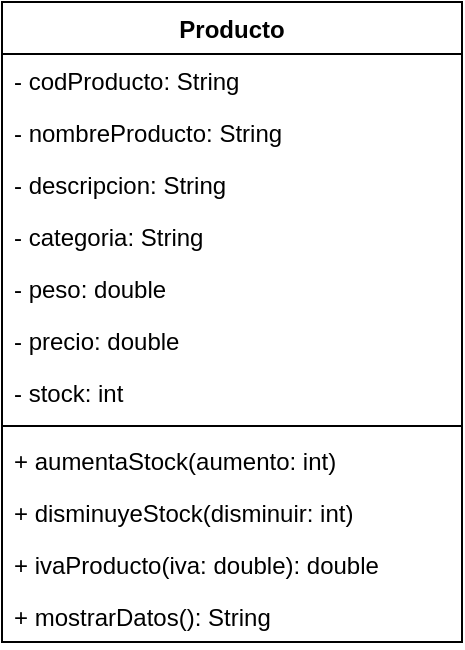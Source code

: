<mxfile version="21.7.5" type="device">
  <diagram name="Página-1" id="7Bh7J6zCfV53ylUBk5RR">
    <mxGraphModel dx="712" dy="827" grid="1" gridSize="10" guides="1" tooltips="1" connect="1" arrows="1" fold="1" page="1" pageScale="1" pageWidth="1169" pageHeight="827" math="0" shadow="0">
      <root>
        <mxCell id="0" />
        <mxCell id="1" parent="0" />
        <mxCell id="OmpKEuVe7QClU-UNZUCy-1" value="Producto" style="swimlane;fontStyle=1;align=center;verticalAlign=top;childLayout=stackLayout;horizontal=1;startSize=26;horizontalStack=0;resizeParent=1;resizeParentMax=0;resizeLast=0;collapsible=1;marginBottom=0;whiteSpace=wrap;html=1;" vertex="1" parent="1">
          <mxGeometry x="190" y="380" width="230" height="320" as="geometry" />
        </mxCell>
        <mxCell id="OmpKEuVe7QClU-UNZUCy-2" value="- codProducto: String" style="text;strokeColor=none;fillColor=none;align=left;verticalAlign=top;spacingLeft=4;spacingRight=4;overflow=hidden;rotatable=0;points=[[0,0.5],[1,0.5]];portConstraint=eastwest;whiteSpace=wrap;html=1;" vertex="1" parent="OmpKEuVe7QClU-UNZUCy-1">
          <mxGeometry y="26" width="230" height="26" as="geometry" />
        </mxCell>
        <mxCell id="OmpKEuVe7QClU-UNZUCy-5" value="- nombreProducto: String" style="text;strokeColor=none;fillColor=none;align=left;verticalAlign=top;spacingLeft=4;spacingRight=4;overflow=hidden;rotatable=0;points=[[0,0.5],[1,0.5]];portConstraint=eastwest;whiteSpace=wrap;html=1;" vertex="1" parent="OmpKEuVe7QClU-UNZUCy-1">
          <mxGeometry y="52" width="230" height="26" as="geometry" />
        </mxCell>
        <mxCell id="OmpKEuVe7QClU-UNZUCy-6" value="- descripcion: String" style="text;strokeColor=none;fillColor=none;align=left;verticalAlign=top;spacingLeft=4;spacingRight=4;overflow=hidden;rotatable=0;points=[[0,0.5],[1,0.5]];portConstraint=eastwest;whiteSpace=wrap;html=1;" vertex="1" parent="OmpKEuVe7QClU-UNZUCy-1">
          <mxGeometry y="78" width="230" height="26" as="geometry" />
        </mxCell>
        <mxCell id="OmpKEuVe7QClU-UNZUCy-7" value="- categoria: String" style="text;strokeColor=none;fillColor=none;align=left;verticalAlign=top;spacingLeft=4;spacingRight=4;overflow=hidden;rotatable=0;points=[[0,0.5],[1,0.5]];portConstraint=eastwest;whiteSpace=wrap;html=1;" vertex="1" parent="OmpKEuVe7QClU-UNZUCy-1">
          <mxGeometry y="104" width="230" height="26" as="geometry" />
        </mxCell>
        <mxCell id="OmpKEuVe7QClU-UNZUCy-8" value="- peso: double" style="text;strokeColor=none;fillColor=none;align=left;verticalAlign=top;spacingLeft=4;spacingRight=4;overflow=hidden;rotatable=0;points=[[0,0.5],[1,0.5]];portConstraint=eastwest;whiteSpace=wrap;html=1;" vertex="1" parent="OmpKEuVe7QClU-UNZUCy-1">
          <mxGeometry y="130" width="230" height="26" as="geometry" />
        </mxCell>
        <mxCell id="OmpKEuVe7QClU-UNZUCy-9" value="- precio: double" style="text;strokeColor=none;fillColor=none;align=left;verticalAlign=top;spacingLeft=4;spacingRight=4;overflow=hidden;rotatable=0;points=[[0,0.5],[1,0.5]];portConstraint=eastwest;whiteSpace=wrap;html=1;" vertex="1" parent="OmpKEuVe7QClU-UNZUCy-1">
          <mxGeometry y="156" width="230" height="26" as="geometry" />
        </mxCell>
        <mxCell id="OmpKEuVe7QClU-UNZUCy-10" value="- stock: int" style="text;strokeColor=none;fillColor=none;align=left;verticalAlign=top;spacingLeft=4;spacingRight=4;overflow=hidden;rotatable=0;points=[[0,0.5],[1,0.5]];portConstraint=eastwest;whiteSpace=wrap;html=1;" vertex="1" parent="OmpKEuVe7QClU-UNZUCy-1">
          <mxGeometry y="182" width="230" height="26" as="geometry" />
        </mxCell>
        <mxCell id="OmpKEuVe7QClU-UNZUCy-3" value="" style="line;strokeWidth=1;fillColor=none;align=left;verticalAlign=middle;spacingTop=-1;spacingLeft=3;spacingRight=3;rotatable=0;labelPosition=right;points=[];portConstraint=eastwest;strokeColor=inherit;" vertex="1" parent="OmpKEuVe7QClU-UNZUCy-1">
          <mxGeometry y="208" width="230" height="8" as="geometry" />
        </mxCell>
        <mxCell id="OmpKEuVe7QClU-UNZUCy-4" value="+ aumentaStock(aumento: int)" style="text;strokeColor=none;fillColor=none;align=left;verticalAlign=top;spacingLeft=4;spacingRight=4;overflow=hidden;rotatable=0;points=[[0,0.5],[1,0.5]];portConstraint=eastwest;whiteSpace=wrap;html=1;" vertex="1" parent="OmpKEuVe7QClU-UNZUCy-1">
          <mxGeometry y="216" width="230" height="26" as="geometry" />
        </mxCell>
        <mxCell id="OmpKEuVe7QClU-UNZUCy-11" value="+ disminuyeStock(disminuir: int)" style="text;strokeColor=none;fillColor=none;align=left;verticalAlign=top;spacingLeft=4;spacingRight=4;overflow=hidden;rotatable=0;points=[[0,0.5],[1,0.5]];portConstraint=eastwest;whiteSpace=wrap;html=1;" vertex="1" parent="OmpKEuVe7QClU-UNZUCy-1">
          <mxGeometry y="242" width="230" height="26" as="geometry" />
        </mxCell>
        <mxCell id="OmpKEuVe7QClU-UNZUCy-12" value="+ ivaProducto(iva: double): double" style="text;strokeColor=none;fillColor=none;align=left;verticalAlign=top;spacingLeft=4;spacingRight=4;overflow=hidden;rotatable=0;points=[[0,0.5],[1,0.5]];portConstraint=eastwest;whiteSpace=wrap;html=1;" vertex="1" parent="OmpKEuVe7QClU-UNZUCy-1">
          <mxGeometry y="268" width="230" height="26" as="geometry" />
        </mxCell>
        <mxCell id="OmpKEuVe7QClU-UNZUCy-13" value="+ mostrarDatos(): String" style="text;strokeColor=none;fillColor=none;align=left;verticalAlign=top;spacingLeft=4;spacingRight=4;overflow=hidden;rotatable=0;points=[[0,0.5],[1,0.5]];portConstraint=eastwest;whiteSpace=wrap;html=1;" vertex="1" parent="OmpKEuVe7QClU-UNZUCy-1">
          <mxGeometry y="294" width="230" height="26" as="geometry" />
        </mxCell>
      </root>
    </mxGraphModel>
  </diagram>
</mxfile>
